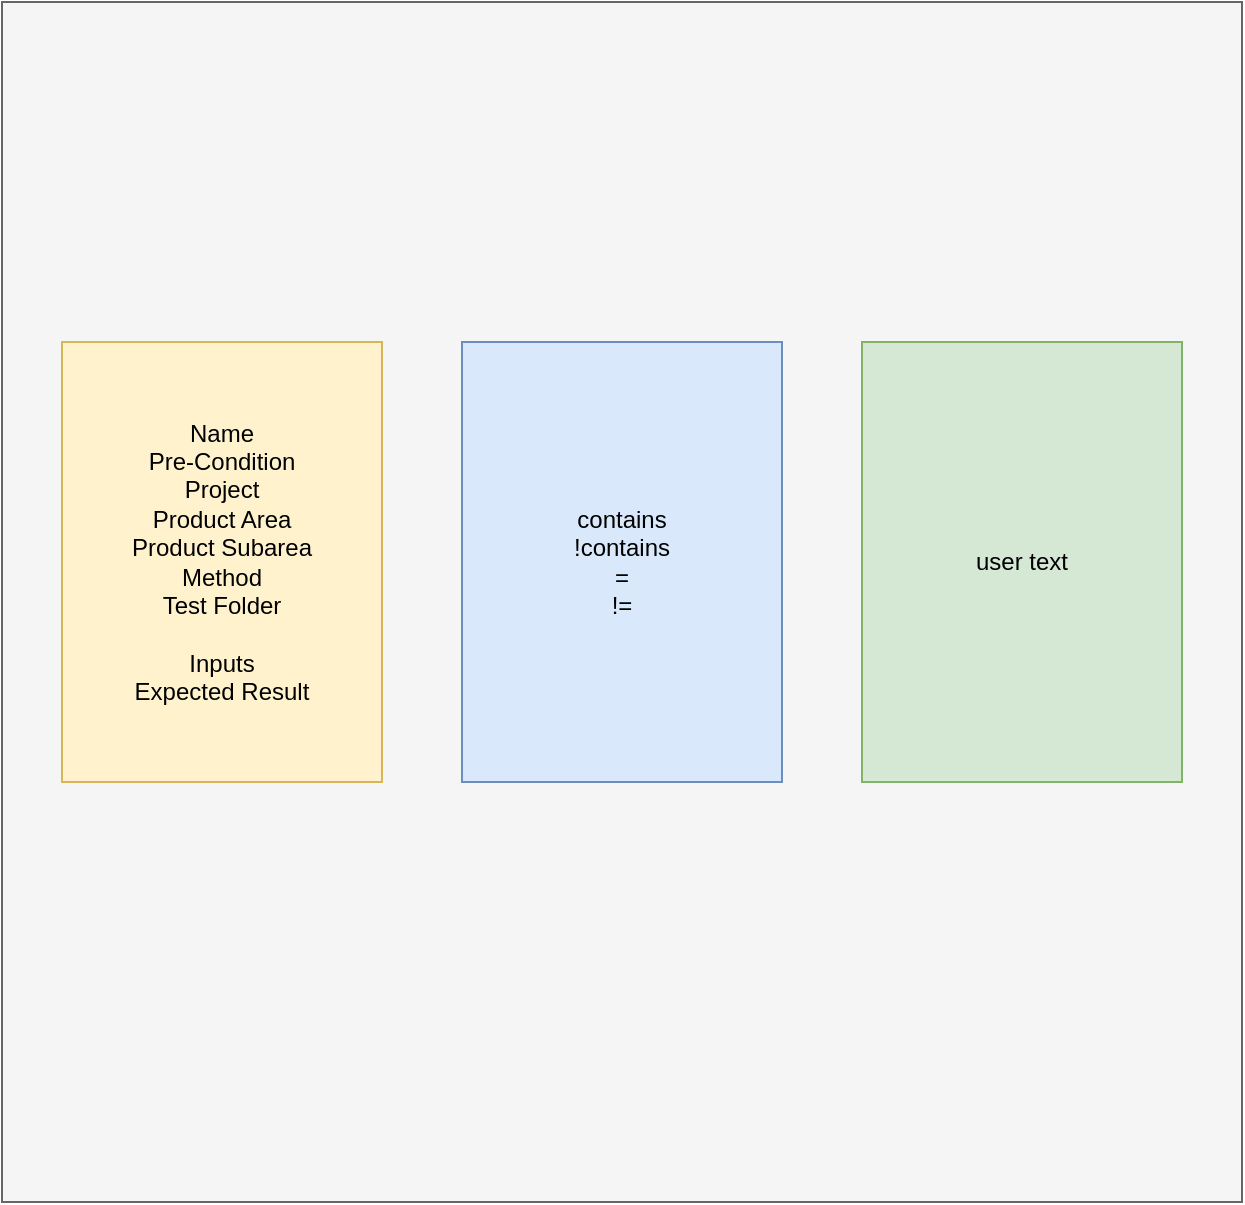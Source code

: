 <mxfile version="14.5.0" type="device"><diagram id="kJlbVlQAN7X13VM3k2O5" name="Page-1"><mxGraphModel dx="1360" dy="834" grid="1" gridSize="10" guides="1" tooltips="1" connect="1" arrows="1" fold="1" page="1" pageScale="1" pageWidth="827" pageHeight="1169" math="0" shadow="0"><root><mxCell id="0"/><mxCell id="1" parent="0"/><mxCell id="MXmp4oAaGr04AyMW05zC-1" value="" style="rounded=0;whiteSpace=wrap;html=1;fillColor=#f5f5f5;strokeColor=#666666;fontColor=#333333;" vertex="1" parent="1"><mxGeometry x="80" y="80" width="620" height="600" as="geometry"/></mxCell><mxCell id="MXmp4oAaGr04AyMW05zC-2" value="contains&lt;br&gt;!contains&lt;br&gt;=&lt;br&gt;!=" style="rounded=0;whiteSpace=wrap;html=1;fillColor=#dae8fc;strokeColor=#6c8ebf;" vertex="1" parent="1"><mxGeometry x="310" y="250" width="160" height="220" as="geometry"/></mxCell><mxCell id="MXmp4oAaGr04AyMW05zC-3" value="Name&lt;br&gt;Pre-Condition&lt;br&gt;Project&lt;br&gt;Product Area&lt;br&gt;Product Subarea&lt;br&gt;Method&lt;br&gt;Test Folder&lt;br&gt;&lt;br&gt;Inputs&lt;br&gt;Expected Result" style="rounded=0;whiteSpace=wrap;html=1;fillColor=#fff2cc;strokeColor=#d6b656;" vertex="1" parent="1"><mxGeometry x="110" y="250" width="160" height="220" as="geometry"/></mxCell><mxCell id="MXmp4oAaGr04AyMW05zC-4" value="user text" style="rounded=0;whiteSpace=wrap;html=1;fillColor=#d5e8d4;strokeColor=#82b366;" vertex="1" parent="1"><mxGeometry x="510" y="250" width="160" height="220" as="geometry"/></mxCell></root></mxGraphModel></diagram></mxfile>